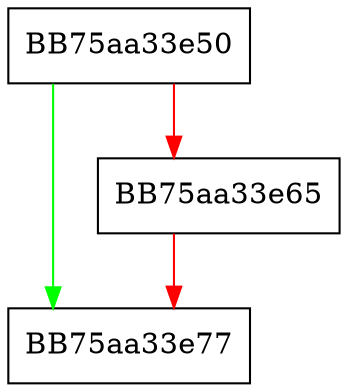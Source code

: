 digraph gcMark {
  node [shape="box"];
  graph [splines=ortho];
  BB75aa33e50 -> BB75aa33e77 [color="green"];
  BB75aa33e50 -> BB75aa33e65 [color="red"];
  BB75aa33e65 -> BB75aa33e77 [color="red"];
}